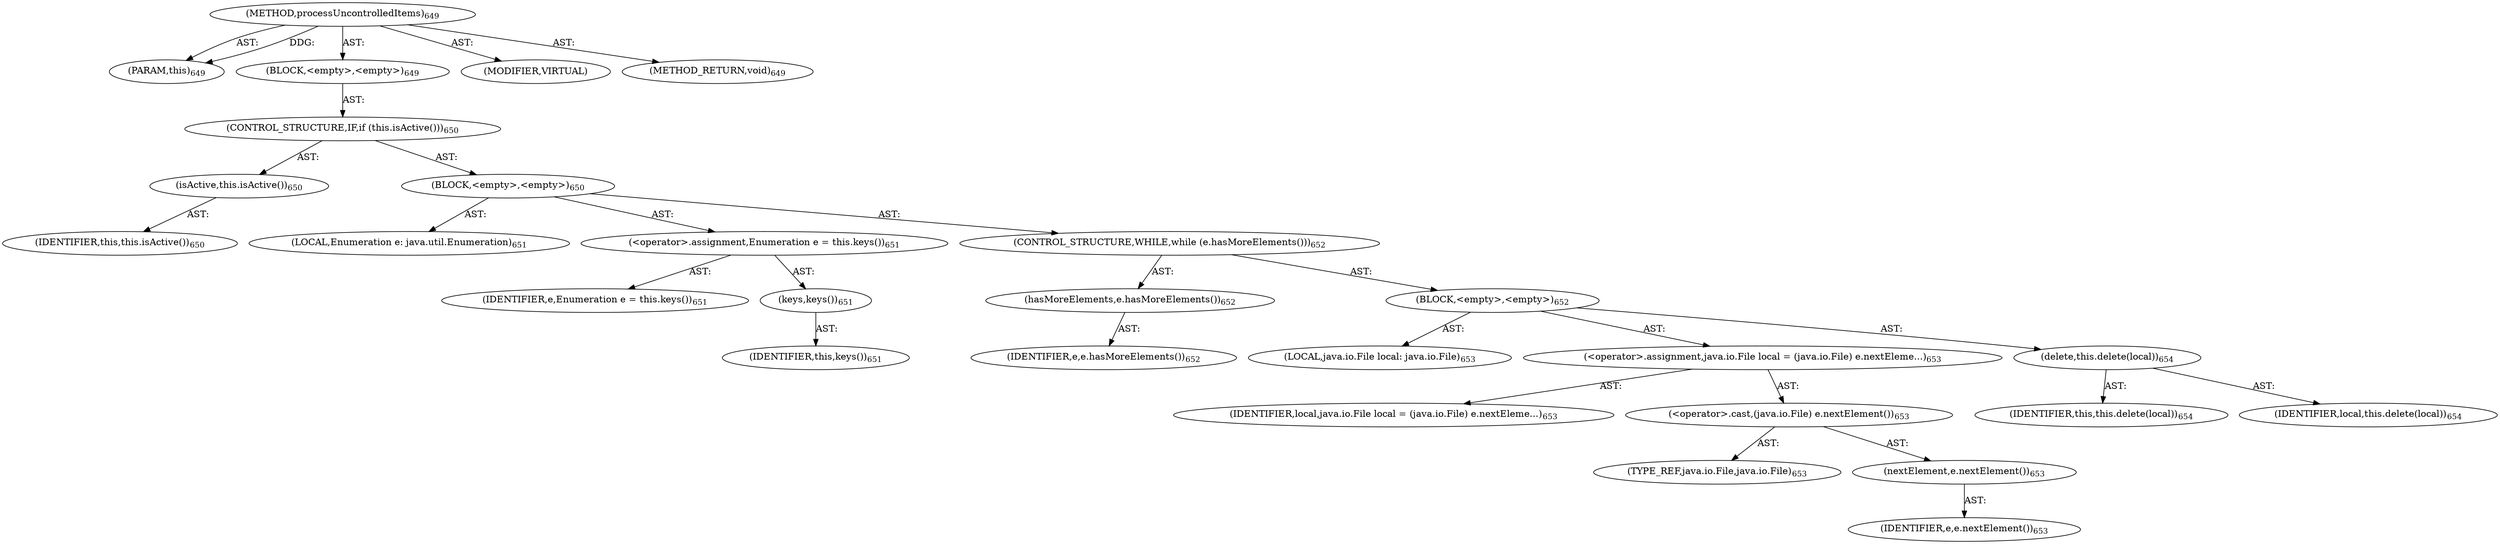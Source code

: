 digraph "processUncontrolledItems" {  
"111669149716" [label = <(METHOD,processUncontrolledItems)<SUB>649</SUB>> ]
"115964117012" [label = <(PARAM,this)<SUB>649</SUB>> ]
"25769803868" [label = <(BLOCK,&lt;empty&gt;,&lt;empty&gt;)<SUB>649</SUB>> ]
"47244640314" [label = <(CONTROL_STRUCTURE,IF,if (this.isActive()))<SUB>650</SUB>> ]
"30064771427" [label = <(isActive,this.isActive())<SUB>650</SUB>> ]
"68719476827" [label = <(IDENTIFIER,this,this.isActive())<SUB>650</SUB>> ]
"25769803869" [label = <(BLOCK,&lt;empty&gt;,&lt;empty&gt;)<SUB>650</SUB>> ]
"94489280554" [label = <(LOCAL,Enumeration e: java.util.Enumeration)<SUB>651</SUB>> ]
"30064771428" [label = <(&lt;operator&gt;.assignment,Enumeration e = this.keys())<SUB>651</SUB>> ]
"68719477076" [label = <(IDENTIFIER,e,Enumeration e = this.keys())<SUB>651</SUB>> ]
"30064771429" [label = <(keys,keys())<SUB>651</SUB>> ]
"68719476828" [label = <(IDENTIFIER,this,keys())<SUB>651</SUB>> ]
"47244640315" [label = <(CONTROL_STRUCTURE,WHILE,while (e.hasMoreElements()))<SUB>652</SUB>> ]
"30064771430" [label = <(hasMoreElements,e.hasMoreElements())<SUB>652</SUB>> ]
"68719477077" [label = <(IDENTIFIER,e,e.hasMoreElements())<SUB>652</SUB>> ]
"25769803870" [label = <(BLOCK,&lt;empty&gt;,&lt;empty&gt;)<SUB>652</SUB>> ]
"94489280555" [label = <(LOCAL,java.io.File local: java.io.File)<SUB>653</SUB>> ]
"30064771431" [label = <(&lt;operator&gt;.assignment,java.io.File local = (java.io.File) e.nextEleme...)<SUB>653</SUB>> ]
"68719477078" [label = <(IDENTIFIER,local,java.io.File local = (java.io.File) e.nextEleme...)<SUB>653</SUB>> ]
"30064771432" [label = <(&lt;operator&gt;.cast,(java.io.File) e.nextElement())<SUB>653</SUB>> ]
"180388626434" [label = <(TYPE_REF,java.io.File,java.io.File)<SUB>653</SUB>> ]
"30064771433" [label = <(nextElement,e.nextElement())<SUB>653</SUB>> ]
"68719477079" [label = <(IDENTIFIER,e,e.nextElement())<SUB>653</SUB>> ]
"30064771434" [label = <(delete,this.delete(local))<SUB>654</SUB>> ]
"68719476829" [label = <(IDENTIFIER,this,this.delete(local))<SUB>654</SUB>> ]
"68719477080" [label = <(IDENTIFIER,local,this.delete(local))<SUB>654</SUB>> ]
"133143986220" [label = <(MODIFIER,VIRTUAL)> ]
"128849018900" [label = <(METHOD_RETURN,void)<SUB>649</SUB>> ]
  "111669149716" -> "115964117012"  [ label = "AST: "] 
  "111669149716" -> "25769803868"  [ label = "AST: "] 
  "111669149716" -> "133143986220"  [ label = "AST: "] 
  "111669149716" -> "128849018900"  [ label = "AST: "] 
  "25769803868" -> "47244640314"  [ label = "AST: "] 
  "47244640314" -> "30064771427"  [ label = "AST: "] 
  "47244640314" -> "25769803869"  [ label = "AST: "] 
  "30064771427" -> "68719476827"  [ label = "AST: "] 
  "25769803869" -> "94489280554"  [ label = "AST: "] 
  "25769803869" -> "30064771428"  [ label = "AST: "] 
  "25769803869" -> "47244640315"  [ label = "AST: "] 
  "30064771428" -> "68719477076"  [ label = "AST: "] 
  "30064771428" -> "30064771429"  [ label = "AST: "] 
  "30064771429" -> "68719476828"  [ label = "AST: "] 
  "47244640315" -> "30064771430"  [ label = "AST: "] 
  "47244640315" -> "25769803870"  [ label = "AST: "] 
  "30064771430" -> "68719477077"  [ label = "AST: "] 
  "25769803870" -> "94489280555"  [ label = "AST: "] 
  "25769803870" -> "30064771431"  [ label = "AST: "] 
  "25769803870" -> "30064771434"  [ label = "AST: "] 
  "30064771431" -> "68719477078"  [ label = "AST: "] 
  "30064771431" -> "30064771432"  [ label = "AST: "] 
  "30064771432" -> "180388626434"  [ label = "AST: "] 
  "30064771432" -> "30064771433"  [ label = "AST: "] 
  "30064771433" -> "68719477079"  [ label = "AST: "] 
  "30064771434" -> "68719476829"  [ label = "AST: "] 
  "30064771434" -> "68719477080"  [ label = "AST: "] 
  "111669149716" -> "115964117012"  [ label = "DDG: "] 
}

